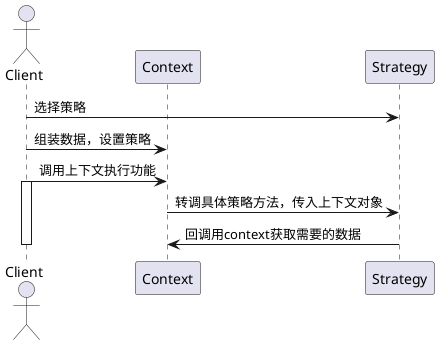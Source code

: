 @startuml
actor Client as client
participant Context as context
participant Strategy as strategy

client->strategy:选择策略
client->context:组装数据，设置策略
client->context:调用上下文执行功能
activate client
    context->strategy:转调具体策略方法，传入上下文对象
    strategy->context:回调用context获取需要的数据
deactivate client


@enduml